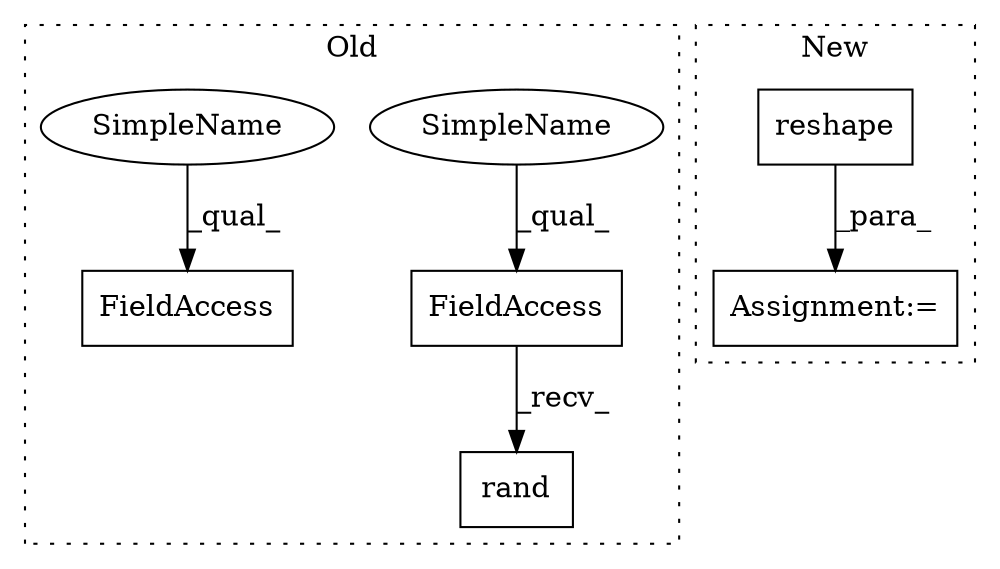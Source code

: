 digraph G {
subgraph cluster0 {
1 [label="rand" a="32" s="505,515" l="5,1" shape="box"];
4 [label="FieldAccess" a="22" s="492" l="12" shape="box"];
5 [label="FieldAccess" a="22" s="534" l="12" shape="box"];
6 [label="SimpleName" a="42" s="492" l="5" shape="ellipse"];
7 [label="SimpleName" a="42" s="534" l="5" shape="ellipse"];
label = "Old";
style="dotted";
}
subgraph cluster1 {
2 [label="reshape" a="32" s="523,536" l="8,1" shape="box"];
3 [label="Assignment:=" a="7" s="490" l="1" shape="box"];
label = "New";
style="dotted";
}
2 -> 3 [label="_para_"];
4 -> 1 [label="_recv_"];
6 -> 4 [label="_qual_"];
7 -> 5 [label="_qual_"];
}